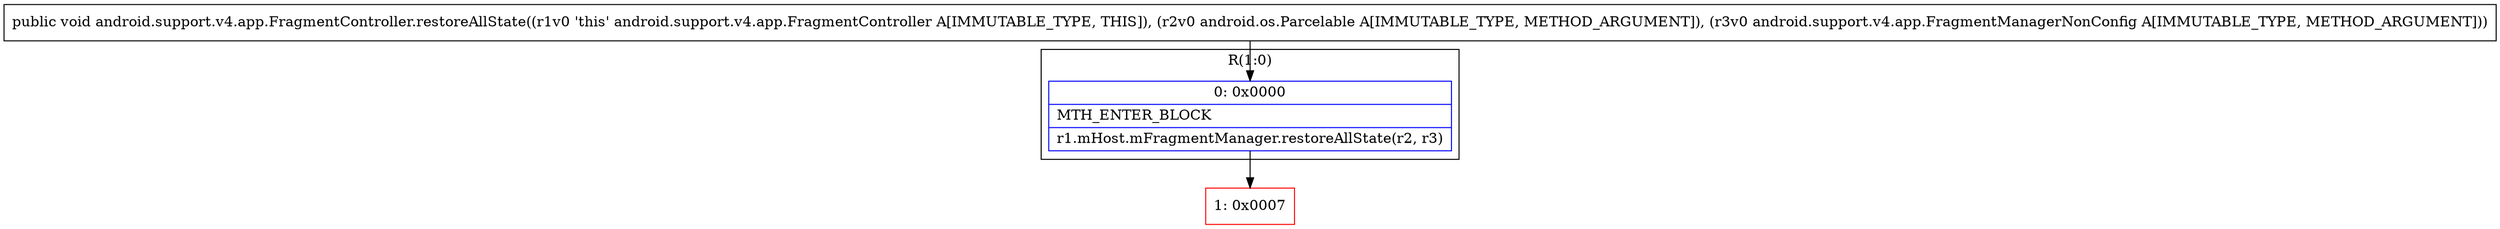 digraph "CFG forandroid.support.v4.app.FragmentController.restoreAllState(Landroid\/os\/Parcelable;Landroid\/support\/v4\/app\/FragmentManagerNonConfig;)V" {
subgraph cluster_Region_2021350203 {
label = "R(1:0)";
node [shape=record,color=blue];
Node_0 [shape=record,label="{0\:\ 0x0000|MTH_ENTER_BLOCK\l|r1.mHost.mFragmentManager.restoreAllState(r2, r3)\l}"];
}
Node_1 [shape=record,color=red,label="{1\:\ 0x0007}"];
MethodNode[shape=record,label="{public void android.support.v4.app.FragmentController.restoreAllState((r1v0 'this' android.support.v4.app.FragmentController A[IMMUTABLE_TYPE, THIS]), (r2v0 android.os.Parcelable A[IMMUTABLE_TYPE, METHOD_ARGUMENT]), (r3v0 android.support.v4.app.FragmentManagerNonConfig A[IMMUTABLE_TYPE, METHOD_ARGUMENT])) }"];
MethodNode -> Node_0;
Node_0 -> Node_1;
}

